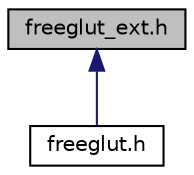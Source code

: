digraph "freeglut_ext.h"
{
  edge [fontname="Helvetica",fontsize="10",labelfontname="Helvetica",labelfontsize="10"];
  node [fontname="Helvetica",fontsize="10",shape=record];
  Node1 [label="freeglut_ext.h",height=0.2,width=0.4,color="black", fillcolor="grey75", style="filled", fontcolor="black"];
  Node1 -> Node2 [dir="back",color="midnightblue",fontsize="10",style="solid"];
  Node2 [label="freeglut.h",height=0.2,width=0.4,color="black", fillcolor="white", style="filled",URL="$freeglut_8h.html"];
}
